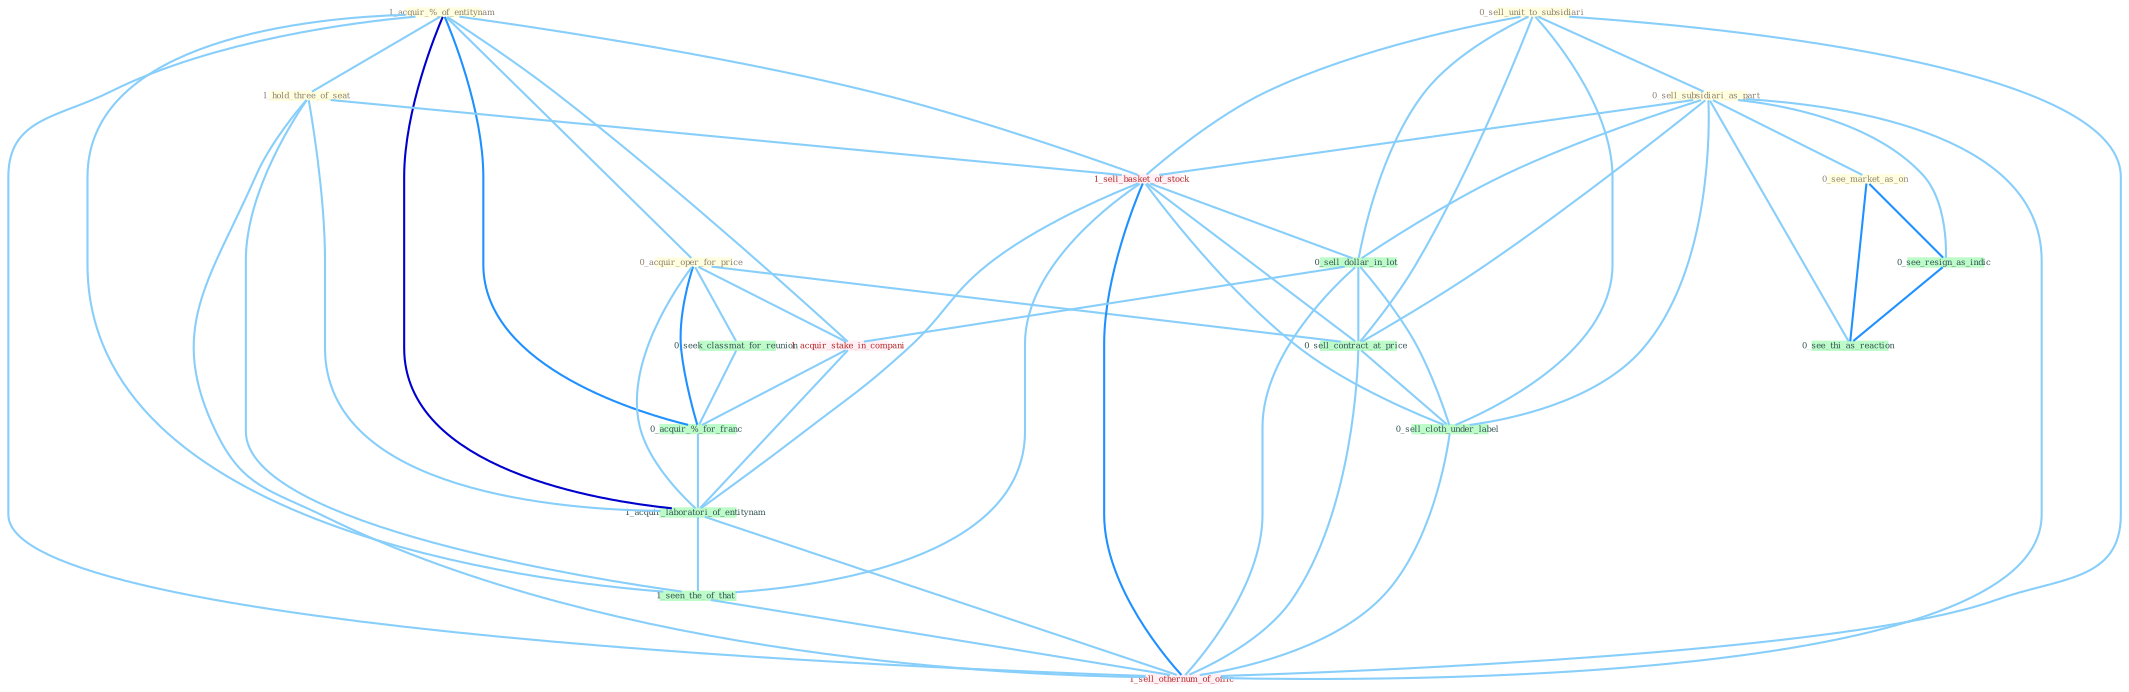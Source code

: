 Graph G{ 
    node
    [shape=polygon,style=filled,width=.5,height=.06,color="#BDFCC9",fixedsize=true,fontsize=4,
    fontcolor="#2f4f4f"];
    {node
    [color="#ffffe0", fontcolor="#8b7d6b"] "1_acquir_%_of_entitynam " "1_hold_three_of_seat " "0_sell_unit_to_subsidiari " "0_sell_subsidiari_as_part " "0_acquir_oper_for_price " "0_see_market_as_on "}
{node [color="#fff0f5", fontcolor="#b22222"] "1_sell_basket_of_stock " "1_acquir_stake_in_compani " "1_sell_othernum_of_offic "}
edge [color="#B0E2FF"];

	"1_acquir_%_of_entitynam " -- "1_hold_three_of_seat " [w="1", color="#87cefa" ];
	"1_acquir_%_of_entitynam " -- "0_acquir_oper_for_price " [w="1", color="#87cefa" ];
	"1_acquir_%_of_entitynam " -- "1_sell_basket_of_stock " [w="1", color="#87cefa" ];
	"1_acquir_%_of_entitynam " -- "1_acquir_stake_in_compani " [w="1", color="#87cefa" ];
	"1_acquir_%_of_entitynam " -- "0_acquir_%_for_franc " [w="2", color="#1e90ff" , len=0.8];
	"1_acquir_%_of_entitynam " -- "1_acquir_laboratori_of_entitynam " [w="3", color="#0000cd" , len=0.6];
	"1_acquir_%_of_entitynam " -- "1_seen_the_of_that " [w="1", color="#87cefa" ];
	"1_acquir_%_of_entitynam " -- "1_sell_othernum_of_offic " [w="1", color="#87cefa" ];
	"1_hold_three_of_seat " -- "1_sell_basket_of_stock " [w="1", color="#87cefa" ];
	"1_hold_three_of_seat " -- "1_acquir_laboratori_of_entitynam " [w="1", color="#87cefa" ];
	"1_hold_three_of_seat " -- "1_seen_the_of_that " [w="1", color="#87cefa" ];
	"1_hold_three_of_seat " -- "1_sell_othernum_of_offic " [w="1", color="#87cefa" ];
	"0_sell_unit_to_subsidiari " -- "0_sell_subsidiari_as_part " [w="1", color="#87cefa" ];
	"0_sell_unit_to_subsidiari " -- "1_sell_basket_of_stock " [w="1", color="#87cefa" ];
	"0_sell_unit_to_subsidiari " -- "0_sell_dollar_in_lot " [w="1", color="#87cefa" ];
	"0_sell_unit_to_subsidiari " -- "0_sell_contract_at_price " [w="1", color="#87cefa" ];
	"0_sell_unit_to_subsidiari " -- "0_sell_cloth_under_label " [w="1", color="#87cefa" ];
	"0_sell_unit_to_subsidiari " -- "1_sell_othernum_of_offic " [w="1", color="#87cefa" ];
	"0_sell_subsidiari_as_part " -- "0_see_market_as_on " [w="1", color="#87cefa" ];
	"0_sell_subsidiari_as_part " -- "1_sell_basket_of_stock " [w="1", color="#87cefa" ];
	"0_sell_subsidiari_as_part " -- "0_sell_dollar_in_lot " [w="1", color="#87cefa" ];
	"0_sell_subsidiari_as_part " -- "0_see_resign_as_indic " [w="1", color="#87cefa" ];
	"0_sell_subsidiari_as_part " -- "0_sell_contract_at_price " [w="1", color="#87cefa" ];
	"0_sell_subsidiari_as_part " -- "0_sell_cloth_under_label " [w="1", color="#87cefa" ];
	"0_sell_subsidiari_as_part " -- "1_sell_othernum_of_offic " [w="1", color="#87cefa" ];
	"0_sell_subsidiari_as_part " -- "0_see_thi_as_reaction " [w="1", color="#87cefa" ];
	"0_acquir_oper_for_price " -- "0_seek_classmat_for_reunion " [w="1", color="#87cefa" ];
	"0_acquir_oper_for_price " -- "1_acquir_stake_in_compani " [w="1", color="#87cefa" ];
	"0_acquir_oper_for_price " -- "0_acquir_%_for_franc " [w="2", color="#1e90ff" , len=0.8];
	"0_acquir_oper_for_price " -- "0_sell_contract_at_price " [w="1", color="#87cefa" ];
	"0_acquir_oper_for_price " -- "1_acquir_laboratori_of_entitynam " [w="1", color="#87cefa" ];
	"0_see_market_as_on " -- "0_see_resign_as_indic " [w="2", color="#1e90ff" , len=0.8];
	"0_see_market_as_on " -- "0_see_thi_as_reaction " [w="2", color="#1e90ff" , len=0.8];
	"0_seek_classmat_for_reunion " -- "0_acquir_%_for_franc " [w="1", color="#87cefa" ];
	"1_sell_basket_of_stock " -- "0_sell_dollar_in_lot " [w="1", color="#87cefa" ];
	"1_sell_basket_of_stock " -- "0_sell_contract_at_price " [w="1", color="#87cefa" ];
	"1_sell_basket_of_stock " -- "1_acquir_laboratori_of_entitynam " [w="1", color="#87cefa" ];
	"1_sell_basket_of_stock " -- "0_sell_cloth_under_label " [w="1", color="#87cefa" ];
	"1_sell_basket_of_stock " -- "1_seen_the_of_that " [w="1", color="#87cefa" ];
	"1_sell_basket_of_stock " -- "1_sell_othernum_of_offic " [w="2", color="#1e90ff" , len=0.8];
	"0_sell_dollar_in_lot " -- "1_acquir_stake_in_compani " [w="1", color="#87cefa" ];
	"0_sell_dollar_in_lot " -- "0_sell_contract_at_price " [w="1", color="#87cefa" ];
	"0_sell_dollar_in_lot " -- "0_sell_cloth_under_label " [w="1", color="#87cefa" ];
	"0_sell_dollar_in_lot " -- "1_sell_othernum_of_offic " [w="1", color="#87cefa" ];
	"0_see_resign_as_indic " -- "0_see_thi_as_reaction " [w="2", color="#1e90ff" , len=0.8];
	"1_acquir_stake_in_compani " -- "0_acquir_%_for_franc " [w="1", color="#87cefa" ];
	"1_acquir_stake_in_compani " -- "1_acquir_laboratori_of_entitynam " [w="1", color="#87cefa" ];
	"0_acquir_%_for_franc " -- "1_acquir_laboratori_of_entitynam " [w="1", color="#87cefa" ];
	"0_sell_contract_at_price " -- "0_sell_cloth_under_label " [w="1", color="#87cefa" ];
	"0_sell_contract_at_price " -- "1_sell_othernum_of_offic " [w="1", color="#87cefa" ];
	"1_acquir_laboratori_of_entitynam " -- "1_seen_the_of_that " [w="1", color="#87cefa" ];
	"1_acquir_laboratori_of_entitynam " -- "1_sell_othernum_of_offic " [w="1", color="#87cefa" ];
	"0_sell_cloth_under_label " -- "1_sell_othernum_of_offic " [w="1", color="#87cefa" ];
	"1_seen_the_of_that " -- "1_sell_othernum_of_offic " [w="1", color="#87cefa" ];
}